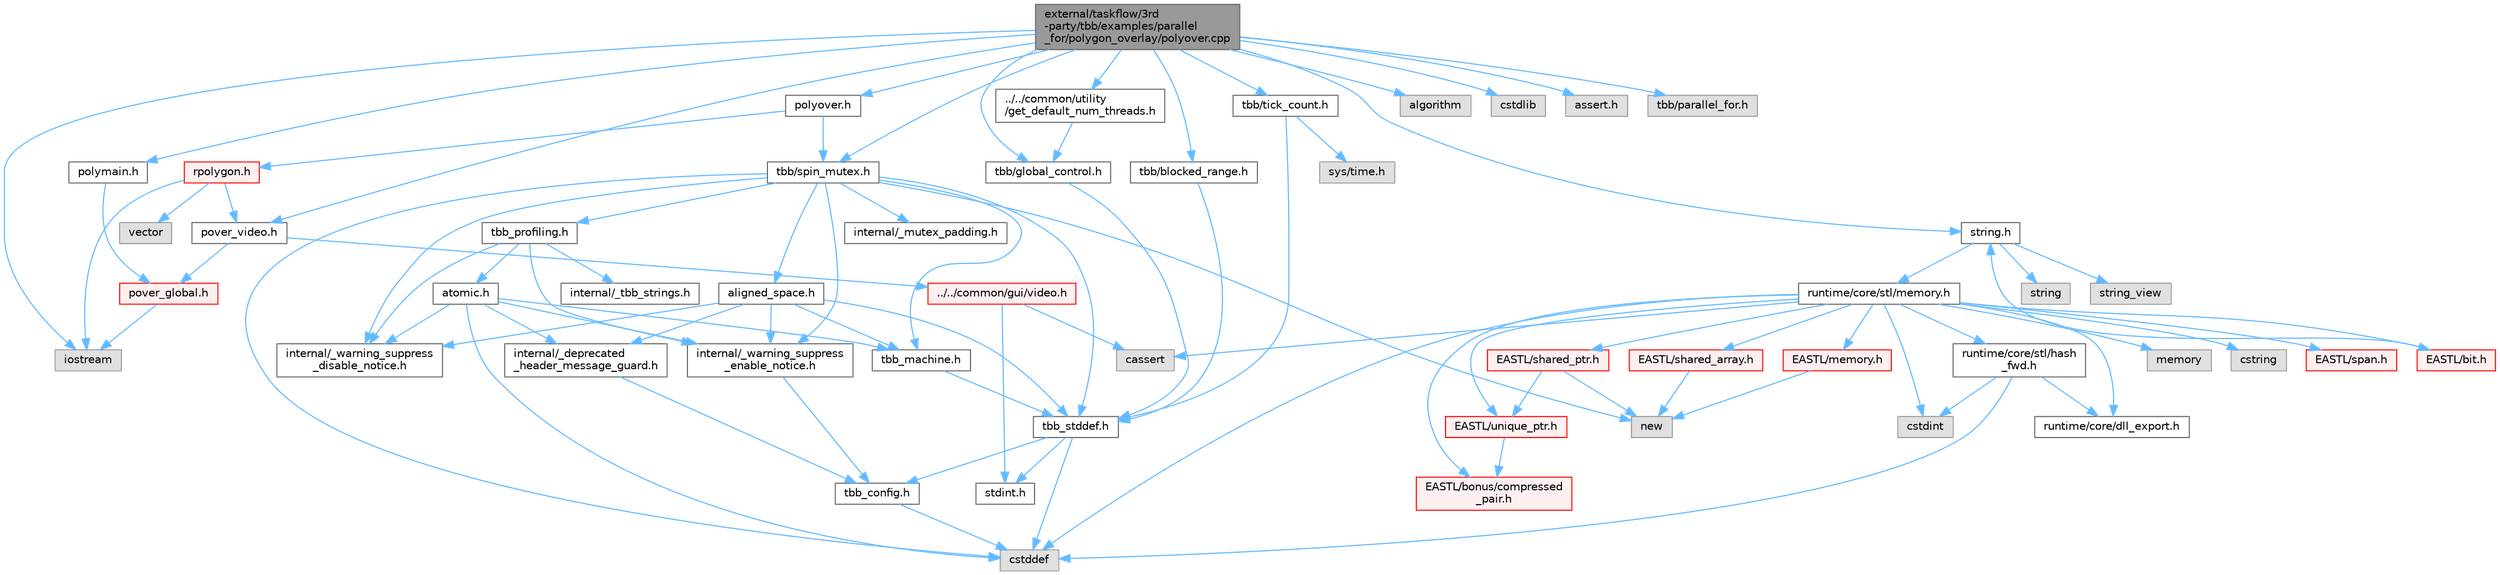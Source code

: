 digraph "external/taskflow/3rd-party/tbb/examples/parallel_for/polygon_overlay/polyover.cpp"
{
 // LATEX_PDF_SIZE
  bgcolor="transparent";
  edge [fontname=Helvetica,fontsize=10,labelfontname=Helvetica,labelfontsize=10];
  node [fontname=Helvetica,fontsize=10,shape=box,height=0.2,width=0.4];
  Node1 [id="Node000001",label="external/taskflow/3rd\l-party/tbb/examples/parallel\l_for/polygon_overlay/polyover.cpp",height=0.2,width=0.4,color="gray40", fillcolor="grey60", style="filled", fontcolor="black",tooltip=" "];
  Node1 -> Node2 [id="edge1_Node000001_Node000002",color="steelblue1",style="solid",tooltip=" "];
  Node2 [id="Node000002",label="iostream",height=0.2,width=0.4,color="grey60", fillcolor="#E0E0E0", style="filled",tooltip=" "];
  Node1 -> Node3 [id="edge2_Node000001_Node000003",color="steelblue1",style="solid",tooltip=" "];
  Node3 [id="Node000003",label="algorithm",height=0.2,width=0.4,color="grey60", fillcolor="#E0E0E0", style="filled",tooltip=" "];
  Node1 -> Node4 [id="edge3_Node000001_Node000004",color="steelblue1",style="solid",tooltip=" "];
  Node4 [id="Node000004",label="string.h",height=0.2,width=0.4,color="grey40", fillcolor="white", style="filled",URL="$string_8h.html",tooltip=" "];
  Node4 -> Node5 [id="edge4_Node000004_Node000005",color="steelblue1",style="solid",tooltip=" "];
  Node5 [id="Node000005",label="string",height=0.2,width=0.4,color="grey60", fillcolor="#E0E0E0", style="filled",tooltip=" "];
  Node4 -> Node6 [id="edge5_Node000004_Node000006",color="steelblue1",style="solid",tooltip=" "];
  Node6 [id="Node000006",label="string_view",height=0.2,width=0.4,color="grey60", fillcolor="#E0E0E0", style="filled",tooltip=" "];
  Node4 -> Node7 [id="edge6_Node000004_Node000007",color="steelblue1",style="solid",tooltip=" "];
  Node7 [id="Node000007",label="runtime/core/stl/memory.h",height=0.2,width=0.4,color="grey40", fillcolor="white", style="filled",URL="$runtime_2core_2stl_2memory_8h.html",tooltip=" "];
  Node7 -> Node8 [id="edge7_Node000007_Node000008",color="steelblue1",style="solid",tooltip=" "];
  Node8 [id="Node000008",label="cstddef",height=0.2,width=0.4,color="grey60", fillcolor="#E0E0E0", style="filled",tooltip=" "];
  Node7 -> Node9 [id="edge8_Node000007_Node000009",color="steelblue1",style="solid",tooltip=" "];
  Node9 [id="Node000009",label="cstdint",height=0.2,width=0.4,color="grey60", fillcolor="#E0E0E0", style="filled",tooltip=" "];
  Node7 -> Node10 [id="edge9_Node000007_Node000010",color="steelblue1",style="solid",tooltip=" "];
  Node10 [id="Node000010",label="cassert",height=0.2,width=0.4,color="grey60", fillcolor="#E0E0E0", style="filled",tooltip=" "];
  Node7 -> Node11 [id="edge10_Node000007_Node000011",color="steelblue1",style="solid",tooltip=" "];
  Node11 [id="Node000011",label="memory",height=0.2,width=0.4,color="grey60", fillcolor="#E0E0E0", style="filled",tooltip=" "];
  Node7 -> Node12 [id="edge11_Node000007_Node000012",color="steelblue1",style="solid",tooltip=" "];
  Node12 [id="Node000012",label="cstring",height=0.2,width=0.4,color="grey60", fillcolor="#E0E0E0", style="filled",tooltip=" "];
  Node7 -> Node13 [id="edge12_Node000007_Node000013",color="steelblue1",style="solid",tooltip=" "];
  Node13 [id="Node000013",label="EASTL/bit.h",height=0.2,width=0.4,color="red", fillcolor="#FFF0F0", style="filled",URL="$bit_8h.html",tooltip=" "];
  Node13 -> Node4 [id="edge13_Node000013_Node000004",color="steelblue1",style="solid",tooltip=" "];
  Node7 -> Node34 [id="edge14_Node000007_Node000034",color="steelblue1",style="solid",tooltip=" "];
  Node34 [id="Node000034",label="EASTL/memory.h",height=0.2,width=0.4,color="red", fillcolor="#FFF0F0", style="filled",URL="$runtime_2_e_a_s_t_l_2include_2_e_a_s_t_l_2memory_8h.html",tooltip=" "];
  Node34 -> Node49 [id="edge15_Node000034_Node000049",color="steelblue1",style="solid",tooltip=" "];
  Node49 [id="Node000049",label="new",height=0.2,width=0.4,color="grey60", fillcolor="#E0E0E0", style="filled",tooltip=" "];
  Node7 -> Node62 [id="edge16_Node000007_Node000062",color="steelblue1",style="solid",tooltip=" "];
  Node62 [id="Node000062",label="EASTL/shared_array.h",height=0.2,width=0.4,color="red", fillcolor="#FFF0F0", style="filled",URL="$shared__array_8h.html",tooltip=" "];
  Node62 -> Node49 [id="edge17_Node000062_Node000049",color="steelblue1",style="solid",tooltip=" "];
  Node7 -> Node65 [id="edge18_Node000007_Node000065",color="steelblue1",style="solid",tooltip=" "];
  Node65 [id="Node000065",label="EASTL/unique_ptr.h",height=0.2,width=0.4,color="red", fillcolor="#FFF0F0", style="filled",URL="$unique__ptr_8h.html",tooltip=" "];
  Node65 -> Node66 [id="edge19_Node000065_Node000066",color="steelblue1",style="solid",tooltip=" "];
  Node66 [id="Node000066",label="EASTL/bonus/compressed\l_pair.h",height=0.2,width=0.4,color="red", fillcolor="#FFF0F0", style="filled",URL="$compressed__pair_8h.html",tooltip=" "];
  Node7 -> Node68 [id="edge20_Node000007_Node000068",color="steelblue1",style="solid",tooltip=" "];
  Node68 [id="Node000068",label="EASTL/shared_ptr.h",height=0.2,width=0.4,color="red", fillcolor="#FFF0F0", style="filled",URL="$shared__ptr_8h.html",tooltip=" "];
  Node68 -> Node65 [id="edge21_Node000068_Node000065",color="steelblue1",style="solid",tooltip=" "];
  Node68 -> Node49 [id="edge22_Node000068_Node000049",color="steelblue1",style="solid",tooltip=" "];
  Node7 -> Node148 [id="edge23_Node000007_Node000148",color="steelblue1",style="solid",tooltip=" "];
  Node148 [id="Node000148",label="EASTL/span.h",height=0.2,width=0.4,color="red", fillcolor="#FFF0F0", style="filled",URL="$span_8h.html",tooltip=" "];
  Node7 -> Node66 [id="edge24_Node000007_Node000066",color="steelblue1",style="solid",tooltip=" "];
  Node7 -> Node151 [id="edge25_Node000007_Node000151",color="steelblue1",style="solid",tooltip=" "];
  Node151 [id="Node000151",label="runtime/core/dll_export.h",height=0.2,width=0.4,color="grey40", fillcolor="white", style="filled",URL="$dll__export_8h.html",tooltip=" "];
  Node7 -> Node152 [id="edge26_Node000007_Node000152",color="steelblue1",style="solid",tooltip=" "];
  Node152 [id="Node000152",label="runtime/core/stl/hash\l_fwd.h",height=0.2,width=0.4,color="grey40", fillcolor="white", style="filled",URL="$hash__fwd_8h.html",tooltip=" "];
  Node152 -> Node8 [id="edge27_Node000152_Node000008",color="steelblue1",style="solid",tooltip=" "];
  Node152 -> Node9 [id="edge28_Node000152_Node000009",color="steelblue1",style="solid",tooltip=" "];
  Node152 -> Node151 [id="edge29_Node000152_Node000151",color="steelblue1",style="solid",tooltip=" "];
  Node1 -> Node153 [id="edge30_Node000001_Node000153",color="steelblue1",style="solid",tooltip=" "];
  Node153 [id="Node000153",label="cstdlib",height=0.2,width=0.4,color="grey60", fillcolor="#E0E0E0", style="filled",tooltip=" "];
  Node1 -> Node154 [id="edge31_Node000001_Node000154",color="steelblue1",style="solid",tooltip=" "];
  Node154 [id="Node000154",label="assert.h",height=0.2,width=0.4,color="grey60", fillcolor="#E0E0E0", style="filled",tooltip=" "];
  Node1 -> Node155 [id="edge32_Node000001_Node000155",color="steelblue1",style="solid",tooltip=" "];
  Node155 [id="Node000155",label="tbb/tick_count.h",height=0.2,width=0.4,color="grey40", fillcolor="white", style="filled",URL="$tick__count_8h.html",tooltip=" "];
  Node155 -> Node156 [id="edge33_Node000155_Node000156",color="steelblue1",style="solid",tooltip=" "];
  Node156 [id="Node000156",label="tbb_stddef.h",height=0.2,width=0.4,color="grey40", fillcolor="white", style="filled",URL="$tbb__stddef_8h.html",tooltip=" "];
  Node156 -> Node157 [id="edge34_Node000156_Node000157",color="steelblue1",style="solid",tooltip=" "];
  Node157 [id="Node000157",label="tbb_config.h",height=0.2,width=0.4,color="grey40", fillcolor="white", style="filled",URL="$tbb__config_8h.html",tooltip=" "];
  Node157 -> Node8 [id="edge35_Node000157_Node000008",color="steelblue1",style="solid",tooltip=" "];
  Node156 -> Node8 [id="edge36_Node000156_Node000008",color="steelblue1",style="solid",tooltip=" "];
  Node156 -> Node158 [id="edge37_Node000156_Node000158",color="steelblue1",style="solid",tooltip=" "];
  Node158 [id="Node000158",label="stdint.h",height=0.2,width=0.4,color="grey40", fillcolor="white", style="filled",URL="$stdint_8h.html",tooltip=" "];
  Node155 -> Node159 [id="edge38_Node000155_Node000159",color="steelblue1",style="solid",tooltip=" "];
  Node159 [id="Node000159",label="sys/time.h",height=0.2,width=0.4,color="grey60", fillcolor="#E0E0E0", style="filled",tooltip=" "];
  Node1 -> Node160 [id="edge39_Node000001_Node000160",color="steelblue1",style="solid",tooltip=" "];
  Node160 [id="Node000160",label="tbb/blocked_range.h",height=0.2,width=0.4,color="grey40", fillcolor="white", style="filled",URL="$blocked__range_8h.html",tooltip=" "];
  Node160 -> Node156 [id="edge40_Node000160_Node000156",color="steelblue1",style="solid",tooltip=" "];
  Node1 -> Node161 [id="edge41_Node000001_Node000161",color="steelblue1",style="solid",tooltip=" "];
  Node161 [id="Node000161",label="tbb/parallel_for.h",height=0.2,width=0.4,color="grey60", fillcolor="#E0E0E0", style="filled",tooltip=" "];
  Node1 -> Node162 [id="edge42_Node000001_Node000162",color="steelblue1",style="solid",tooltip=" "];
  Node162 [id="Node000162",label="tbb/spin_mutex.h",height=0.2,width=0.4,color="grey40", fillcolor="white", style="filled",URL="$external_2taskflow_23rd-party_2tbb_2include_2tbb_2spin__mutex_8h.html",tooltip=" "];
  Node162 -> Node163 [id="edge43_Node000162_Node000163",color="steelblue1",style="solid",tooltip=" "];
  Node163 [id="Node000163",label="internal/_warning_suppress\l_enable_notice.h",height=0.2,width=0.4,color="grey40", fillcolor="white", style="filled",URL="$__warning__suppress__enable__notice_8h.html",tooltip=" "];
  Node163 -> Node157 [id="edge44_Node000163_Node000157",color="steelblue1",style="solid",tooltip=" "];
  Node162 -> Node8 [id="edge45_Node000162_Node000008",color="steelblue1",style="solid",tooltip=" "];
  Node162 -> Node49 [id="edge46_Node000162_Node000049",color="steelblue1",style="solid",tooltip=" "];
  Node162 -> Node164 [id="edge47_Node000162_Node000164",color="steelblue1",style="solid",tooltip=" "];
  Node164 [id="Node000164",label="aligned_space.h",height=0.2,width=0.4,color="grey40", fillcolor="white", style="filled",URL="$aligned__space_8h.html",tooltip=" "];
  Node164 -> Node165 [id="edge48_Node000164_Node000165",color="steelblue1",style="solid",tooltip=" "];
  Node165 [id="Node000165",label="internal/_deprecated\l_header_message_guard.h",height=0.2,width=0.4,color="grey40", fillcolor="white", style="filled",URL="$__deprecated__header__message__guard_8h.html",tooltip=" "];
  Node165 -> Node157 [id="edge49_Node000165_Node000157",color="steelblue1",style="solid",tooltip=" "];
  Node164 -> Node163 [id="edge50_Node000164_Node000163",color="steelblue1",style="solid",tooltip=" "];
  Node164 -> Node156 [id="edge51_Node000164_Node000156",color="steelblue1",style="solid",tooltip=" "];
  Node164 -> Node166 [id="edge52_Node000164_Node000166",color="steelblue1",style="solid",tooltip=" "];
  Node166 [id="Node000166",label="tbb_machine.h",height=0.2,width=0.4,color="grey40", fillcolor="white", style="filled",URL="$tbb__machine_8h.html",tooltip=" "];
  Node166 -> Node156 [id="edge53_Node000166_Node000156",color="steelblue1",style="solid",tooltip=" "];
  Node164 -> Node167 [id="edge54_Node000164_Node000167",color="steelblue1",style="solid",tooltip=" "];
  Node167 [id="Node000167",label="internal/_warning_suppress\l_disable_notice.h",height=0.2,width=0.4,color="grey40", fillcolor="white", style="filled",URL="$__warning__suppress__disable__notice_8h.html",tooltip=" "];
  Node162 -> Node156 [id="edge55_Node000162_Node000156",color="steelblue1",style="solid",tooltip=" "];
  Node162 -> Node166 [id="edge56_Node000162_Node000166",color="steelblue1",style="solid",tooltip=" "];
  Node162 -> Node168 [id="edge57_Node000162_Node000168",color="steelblue1",style="solid",tooltip=" "];
  Node168 [id="Node000168",label="tbb_profiling.h",height=0.2,width=0.4,color="grey40", fillcolor="white", style="filled",URL="$tbb__profiling_8h.html",tooltip=" "];
  Node168 -> Node163 [id="edge58_Node000168_Node000163",color="steelblue1",style="solid",tooltip=" "];
  Node168 -> Node169 [id="edge59_Node000168_Node000169",color="steelblue1",style="solid",tooltip=" "];
  Node169 [id="Node000169",label="internal/_tbb_strings.h",height=0.2,width=0.4,color="grey40", fillcolor="white", style="filled",URL="$__tbb__strings_8h.html",tooltip=" "];
  Node168 -> Node170 [id="edge60_Node000168_Node000170",color="steelblue1",style="solid",tooltip=" "];
  Node170 [id="Node000170",label="atomic.h",height=0.2,width=0.4,color="grey40", fillcolor="white", style="filled",URL="$external_2taskflow_23rd-party_2tbb_2include_2tbb_2atomic_8h.html",tooltip=" "];
  Node170 -> Node165 [id="edge61_Node000170_Node000165",color="steelblue1",style="solid",tooltip=" "];
  Node170 -> Node163 [id="edge62_Node000170_Node000163",color="steelblue1",style="solid",tooltip=" "];
  Node170 -> Node8 [id="edge63_Node000170_Node000008",color="steelblue1",style="solid",tooltip=" "];
  Node170 -> Node166 [id="edge64_Node000170_Node000166",color="steelblue1",style="solid",tooltip=" "];
  Node170 -> Node167 [id="edge65_Node000170_Node000167",color="steelblue1",style="solid",tooltip=" "];
  Node168 -> Node167 [id="edge66_Node000168_Node000167",color="steelblue1",style="solid",tooltip=" "];
  Node162 -> Node171 [id="edge67_Node000162_Node000171",color="steelblue1",style="solid",tooltip=" "];
  Node171 [id="Node000171",label="internal/_mutex_padding.h",height=0.2,width=0.4,color="grey40", fillcolor="white", style="filled",URL="$__mutex__padding_8h.html",tooltip=" "];
  Node162 -> Node167 [id="edge68_Node000162_Node000167",color="steelblue1",style="solid",tooltip=" "];
  Node1 -> Node172 [id="edge69_Node000001_Node000172",color="steelblue1",style="solid",tooltip=" "];
  Node172 [id="Node000172",label="tbb/global_control.h",height=0.2,width=0.4,color="grey40", fillcolor="white", style="filled",URL="$global__control_8h.html",tooltip=" "];
  Node172 -> Node156 [id="edge70_Node000172_Node000156",color="steelblue1",style="solid",tooltip=" "];
  Node1 -> Node173 [id="edge71_Node000001_Node000173",color="steelblue1",style="solid",tooltip=" "];
  Node173 [id="Node000173",label="../../common/utility\l/get_default_num_threads.h",height=0.2,width=0.4,color="grey40", fillcolor="white", style="filled",URL="$get__default__num__threads_8h.html",tooltip=" "];
  Node173 -> Node172 [id="edge72_Node000173_Node000172",color="steelblue1",style="solid",tooltip=" "];
  Node1 -> Node174 [id="edge73_Node000001_Node000174",color="steelblue1",style="solid",tooltip=" "];
  Node174 [id="Node000174",label="polyover.h",height=0.2,width=0.4,color="grey40", fillcolor="white", style="filled",URL="$polyover_8h.html",tooltip=" "];
  Node174 -> Node175 [id="edge74_Node000174_Node000175",color="steelblue1",style="solid",tooltip=" "];
  Node175 [id="Node000175",label="rpolygon.h",height=0.2,width=0.4,color="red", fillcolor="#FFF0F0", style="filled",URL="$rpolygon_8h.html",tooltip=" "];
  Node175 -> Node176 [id="edge75_Node000175_Node000176",color="steelblue1",style="solid",tooltip=" "];
  Node176 [id="Node000176",label="vector",height=0.2,width=0.4,color="grey60", fillcolor="#E0E0E0", style="filled",tooltip=" "];
  Node175 -> Node2 [id="edge76_Node000175_Node000002",color="steelblue1",style="solid",tooltip=" "];
  Node175 -> Node177 [id="edge77_Node000175_Node000177",color="steelblue1",style="solid",tooltip=" "];
  Node177 [id="Node000177",label="pover_video.h",height=0.2,width=0.4,color="grey40", fillcolor="white", style="filled",URL="$pover__video_8h.html",tooltip=" "];
  Node177 -> Node178 [id="edge78_Node000177_Node000178",color="steelblue1",style="solid",tooltip=" "];
  Node178 [id="Node000178",label="../../common/gui/video.h",height=0.2,width=0.4,color="red", fillcolor="#FFF0F0", style="filled",URL="$3rd-party_2tbb_2examples_2common_2gui_2video_8h.html",tooltip=" "];
  Node178 -> Node10 [id="edge79_Node000178_Node000010",color="steelblue1",style="solid",tooltip=" "];
  Node178 -> Node158 [id="edge80_Node000178_Node000158",color="steelblue1",style="solid",tooltip=" "];
  Node177 -> Node180 [id="edge81_Node000177_Node000180",color="steelblue1",style="solid",tooltip=" "];
  Node180 [id="Node000180",label="pover_global.h",height=0.2,width=0.4,color="red", fillcolor="#FFF0F0", style="filled",URL="$pover__global_8h.html",tooltip=" "];
  Node180 -> Node2 [id="edge82_Node000180_Node000002",color="steelblue1",style="solid",tooltip=" "];
  Node174 -> Node162 [id="edge83_Node000174_Node000162",color="steelblue1",style="solid",tooltip=" "];
  Node1 -> Node234 [id="edge84_Node000001_Node000234",color="steelblue1",style="solid",tooltip=" "];
  Node234 [id="Node000234",label="polymain.h",height=0.2,width=0.4,color="grey40", fillcolor="white", style="filled",URL="$polymain_8h.html",tooltip=" "];
  Node234 -> Node180 [id="edge85_Node000234_Node000180",color="steelblue1",style="solid",tooltip=" "];
  Node1 -> Node177 [id="edge86_Node000001_Node000177",color="steelblue1",style="solid",tooltip=" "];
}
